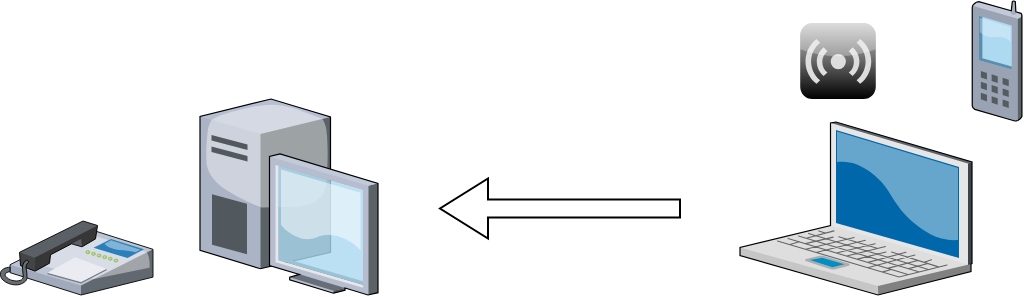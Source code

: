<mxfile version="13.10.3" type="github">
  <diagram name="Page-1" id="822b0af5-4adb-64df-f703-e8dfc1f81529">
    <mxGraphModel dx="2062" dy="1123" grid="1" gridSize="10" guides="1" tooltips="1" connect="1" arrows="1" fold="1" page="1" pageScale="1" pageWidth="1100" pageHeight="850" background="#ffffff" math="0" shadow="0">
      <root>
        <mxCell id="0" />
        <mxCell id="1" parent="0" />
        <mxCell id="tXvzJ4y7VldQNO_9QuaZ-1" value="" style="verticalLabelPosition=bottom;aspect=fixed;html=1;verticalAlign=top;strokeColor=none;align=center;outlineConnect=0;shape=mxgraph.citrix.laptop_2;" vertex="1" parent="1">
          <mxGeometry x="790" y="320" width="116" height="86.5" as="geometry" />
        </mxCell>
        <mxCell id="tXvzJ4y7VldQNO_9QuaZ-2" value="" style="verticalLabelPosition=bottom;aspect=fixed;html=1;verticalAlign=top;strokeColor=none;align=center;outlineConnect=0;shape=mxgraph.citrix.desktop;" vertex="1" parent="1">
          <mxGeometry x="520" y="308.5" width="89" height="98" as="geometry" />
        </mxCell>
        <mxCell id="tXvzJ4y7VldQNO_9QuaZ-3" value="" style="shape=singleArrow;direction=west;whiteSpace=wrap;html=1;" vertex="1" parent="1">
          <mxGeometry x="640" y="348.25" width="120" height="30" as="geometry" />
        </mxCell>
        <mxCell id="tXvzJ4y7VldQNO_9QuaZ-4" value="" style="verticalLabelPosition=bottom;aspect=fixed;html=1;verticalAlign=top;strokeColor=none;align=center;outlineConnect=0;shape=mxgraph.citrix.role_repeater;fillColor=#CCCCCC;gradientColor=#000000;gradientDirection=south;" vertex="1" parent="1">
          <mxGeometry x="820" y="270.5" width="38" height="38" as="geometry" />
        </mxCell>
        <mxCell id="tXvzJ4y7VldQNO_9QuaZ-5" value="" style="verticalLabelPosition=bottom;aspect=fixed;html=1;verticalAlign=top;strokeColor=none;align=center;outlineConnect=0;shape=mxgraph.citrix.cell_phone;rotation=0;" vertex="1" parent="1">
          <mxGeometry x="906" y="259.5" width="25" height="60" as="geometry" />
        </mxCell>
        <mxCell id="tXvzJ4y7VldQNO_9QuaZ-6" value="" style="verticalLabelPosition=bottom;aspect=fixed;html=1;verticalAlign=top;strokeColor=none;align=center;outlineConnect=0;shape=mxgraph.citrix.ip_phone;" vertex="1" parent="1">
          <mxGeometry x="420" y="369.5" width="76.5" height="37" as="geometry" />
        </mxCell>
      </root>
    </mxGraphModel>
  </diagram>
</mxfile>
